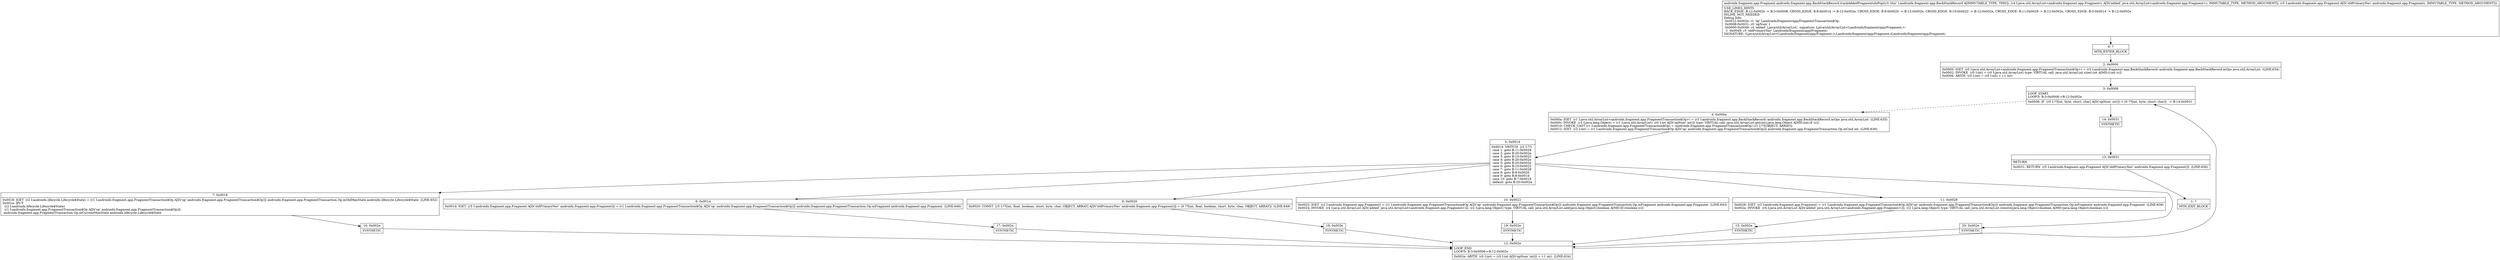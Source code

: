 digraph "CFG forandroidx.fragment.app.BackStackRecord.trackAddedFragmentsInPop(Ljava\/util\/ArrayList;Landroidx\/fragment\/app\/Fragment;)Landroidx\/fragment\/app\/Fragment;" {
Node_0 [shape=record,label="{0\:\ ?|MTH_ENTER_BLOCK\l}"];
Node_2 [shape=record,label="{2\:\ 0x0000|0x0000: IGET  (r0 I:java.util.ArrayList\<androidx.fragment.app.FragmentTransaction$Op\>) = (r3 I:androidx.fragment.app.BackStackRecord) androidx.fragment.app.BackStackRecord.mOps java.util.ArrayList  (LINE:634)\l0x0002: INVOKE  (r0 I:int) = (r0 I:java.util.ArrayList) type: VIRTUAL call: java.util.ArrayList.size():int A[MD:():int (c)]\l0x0006: ARITH  (r0 I:int) = (r0 I:int) + (\-1 int) \l}"];
Node_3 [shape=record,label="{3\:\ 0x0008|LOOP_START\lLOOP:0: B:3:0x0008\-\>B:12:0x002e\l|0x0008: IF  (r0 I:??[int, byte, short, char] A[D('opNum' int)]) \< (0 ??[int, byte, short, char])  \-\> B:14:0x0031 \l}"];
Node_4 [shape=record,label="{4\:\ 0x000a|0x000a: IGET  (r1 I:java.util.ArrayList\<androidx.fragment.app.FragmentTransaction$Op\>) = (r3 I:androidx.fragment.app.BackStackRecord) androidx.fragment.app.BackStackRecord.mOps java.util.ArrayList  (LINE:635)\l0x000c: INVOKE  (r1 I:java.lang.Object) = (r1 I:java.util.ArrayList), (r0 I:int A[D('opNum' int)]) type: VIRTUAL call: java.util.ArrayList.get(int):java.lang.Object A[MD:(int):E (c)]\l0x0010: CHECK_CAST (r1 I:androidx.fragment.app.FragmentTransaction$Op) = (androidx.fragment.app.FragmentTransaction$Op) (r1 I:??[OBJECT, ARRAY]) \l0x0012: IGET  (r2 I:int) = (r1 I:androidx.fragment.app.FragmentTransaction$Op A[D('op' androidx.fragment.app.FragmentTransaction$Op)]) androidx.fragment.app.FragmentTransaction.Op.mCmd int  (LINE:636)\l}"];
Node_5 [shape=record,label="{5\:\ 0x0014|0x0014: SWITCH  (r2 I:??)\l case 1: goto B:11:0x0028\l case 2: goto B:20:0x002e\l case 3: goto B:10:0x0022\l case 4: goto B:20:0x002e\l case 5: goto B:20:0x002e\l case 6: goto B:10:0x0022\l case 7: goto B:11:0x0028\l case 8: goto B:9:0x0020\l case 9: goto B:8:0x001d\l case 10: goto B:7:0x0018\l default: goto B:20:0x002e \l}"];
Node_7 [shape=record,label="{7\:\ 0x0018|0x0018: IGET  (r2 I:androidx.lifecycle.Lifecycle$State) = (r1 I:androidx.fragment.app.FragmentTransaction$Op A[D('op' androidx.fragment.app.FragmentTransaction$Op)]) androidx.fragment.app.FragmentTransaction.Op.mOldMaxState androidx.lifecycle.Lifecycle$State  (LINE:652)\l0x001a: IPUT  \l  (r2 I:androidx.lifecycle.Lifecycle$State)\l  (r1 I:androidx.fragment.app.FragmentTransaction$Op A[D('op' androidx.fragment.app.FragmentTransaction$Op)])\l androidx.fragment.app.FragmentTransaction.Op.mCurrentMaxState androidx.lifecycle.Lifecycle$State \l}"];
Node_16 [shape=record,label="{16\:\ 0x002e|SYNTHETIC\l}"];
Node_12 [shape=record,label="{12\:\ 0x002e|LOOP_END\lLOOP:0: B:3:0x0008\-\>B:12:0x002e\l|0x002e: ARITH  (r0 I:int) = (r0 I:int A[D('opNum' int)]) + (\-1 int)  (LINE:634)\l}"];
Node_8 [shape=record,label="{8\:\ 0x001d|0x001d: IGET  (r5 I:androidx.fragment.app.Fragment A[D('oldPrimaryNav' androidx.fragment.app.Fragment)]) = (r1 I:androidx.fragment.app.FragmentTransaction$Op A[D('op' androidx.fragment.app.FragmentTransaction$Op)]) androidx.fragment.app.FragmentTransaction.Op.mFragment androidx.fragment.app.Fragment  (LINE:646)\l}"];
Node_17 [shape=record,label="{17\:\ 0x002e|SYNTHETIC\l}"];
Node_9 [shape=record,label="{9\:\ 0x0020|0x0020: CONST  (r5 I:??[int, float, boolean, short, byte, char, OBJECT, ARRAY] A[D('oldPrimaryNav' androidx.fragment.app.Fragment)]) = (0 ??[int, float, boolean, short, byte, char, OBJECT, ARRAY])  (LINE:649)\l}"];
Node_18 [shape=record,label="{18\:\ 0x002e|SYNTHETIC\l}"];
Node_10 [shape=record,label="{10\:\ 0x0022|0x0022: IGET  (r2 I:androidx.fragment.app.Fragment) = (r1 I:androidx.fragment.app.FragmentTransaction$Op A[D('op' androidx.fragment.app.FragmentTransaction$Op)]) androidx.fragment.app.FragmentTransaction.Op.mFragment androidx.fragment.app.Fragment  (LINE:643)\l0x0024: INVOKE  (r4 I:java.util.ArrayList A[D('added' java.util.ArrayList\<androidx.fragment.app.Fragment\>)]), (r2 I:java.lang.Object) type: VIRTUAL call: java.util.ArrayList.add(java.lang.Object):boolean A[MD:(E):boolean (c)]\l}"];
Node_19 [shape=record,label="{19\:\ 0x002e|SYNTHETIC\l}"];
Node_11 [shape=record,label="{11\:\ 0x0028|0x0028: IGET  (r2 I:androidx.fragment.app.Fragment) = (r1 I:androidx.fragment.app.FragmentTransaction$Op A[D('op' androidx.fragment.app.FragmentTransaction$Op)]) androidx.fragment.app.FragmentTransaction.Op.mFragment androidx.fragment.app.Fragment  (LINE:639)\l0x002a: INVOKE  (r4 I:java.util.ArrayList A[D('added' java.util.ArrayList\<androidx.fragment.app.Fragment\>)]), (r2 I:java.lang.Object) type: VIRTUAL call: java.util.ArrayList.remove(java.lang.Object):boolean A[MD:(java.lang.Object):boolean (c)]\l}"];
Node_15 [shape=record,label="{15\:\ 0x002e|SYNTHETIC\l}"];
Node_20 [shape=record,label="{20\:\ 0x002e|SYNTHETIC\l}"];
Node_14 [shape=record,label="{14\:\ 0x0031|SYNTHETIC\l}"];
Node_13 [shape=record,label="{13\:\ 0x0031|RETURN\l|0x0031: RETURN  (r5 I:androidx.fragment.app.Fragment A[D('oldPrimaryNav' androidx.fragment.app.Fragment)])  (LINE:656)\l}"];
Node_1 [shape=record,label="{1\:\ ?|MTH_EXIT_BLOCK\l}"];
MethodNode[shape=record,label="{androidx.fragment.app.Fragment androidx.fragment.app.BackStackRecord.trackAddedFragmentsInPop((r3 'this' I:androidx.fragment.app.BackStackRecord A[IMMUTABLE_TYPE, THIS]), (r4 I:java.util.ArrayList\<androidx.fragment.app.Fragment\> A[D('added' java.util.ArrayList\<androidx.fragment.app.Fragment\>), IMMUTABLE_TYPE, METHOD_ARGUMENT]), (r5 I:androidx.fragment.app.Fragment A[D('oldPrimaryNav' androidx.fragment.app.Fragment), IMMUTABLE_TYPE, METHOD_ARGUMENT]))  | USE_LINES_HINTS\lBACK_EDGE: B:12:0x002e \-\> B:3:0x0008, CROSS_EDGE: B:8:0x001d \-\> B:12:0x002e, CROSS_EDGE: B:9:0x0020 \-\> B:12:0x002e, CROSS_EDGE: B:10:0x0022 \-\> B:12:0x002e, CROSS_EDGE: B:11:0x0028 \-\> B:12:0x002e, CROSS_EDGE: B:5:0x0014 \-\> B:12:0x002e\lINLINE_NOT_NEEDED\lDebug Info:\l  0x0012\-0x002e: r1 'op' Landroidx\/fragment\/app\/FragmentTransaction$Op;\l  0x0008\-0x0031: r0 'opNum' I\l  0x0000\-0x0049: r4 'added' Ljava\/util\/ArrayList;, signature: Ljava\/util\/ArrayList\<Landroidx\/fragment\/app\/Fragment;\>;\l  \-1 \-0x0049: r5 'oldPrimaryNav' Landroidx\/fragment\/app\/Fragment;\lSIGNATURE: (Ljava\/util\/ArrayList\<Landroidx\/fragment\/app\/Fragment;\>;Landroidx\/fragment\/app\/Fragment;)Landroidx\/fragment\/app\/Fragment;\l}"];
MethodNode -> Node_0;Node_0 -> Node_2;
Node_2 -> Node_3;
Node_3 -> Node_4[style=dashed];
Node_3 -> Node_14;
Node_4 -> Node_5;
Node_5 -> Node_7;
Node_5 -> Node_8;
Node_5 -> Node_9;
Node_5 -> Node_10;
Node_5 -> Node_11;
Node_5 -> Node_20;
Node_7 -> Node_16;
Node_16 -> Node_12;
Node_12 -> Node_3;
Node_8 -> Node_17;
Node_17 -> Node_12;
Node_9 -> Node_18;
Node_18 -> Node_12;
Node_10 -> Node_19;
Node_19 -> Node_12;
Node_11 -> Node_15;
Node_15 -> Node_12;
Node_20 -> Node_12;
Node_14 -> Node_13;
Node_13 -> Node_1;
}

